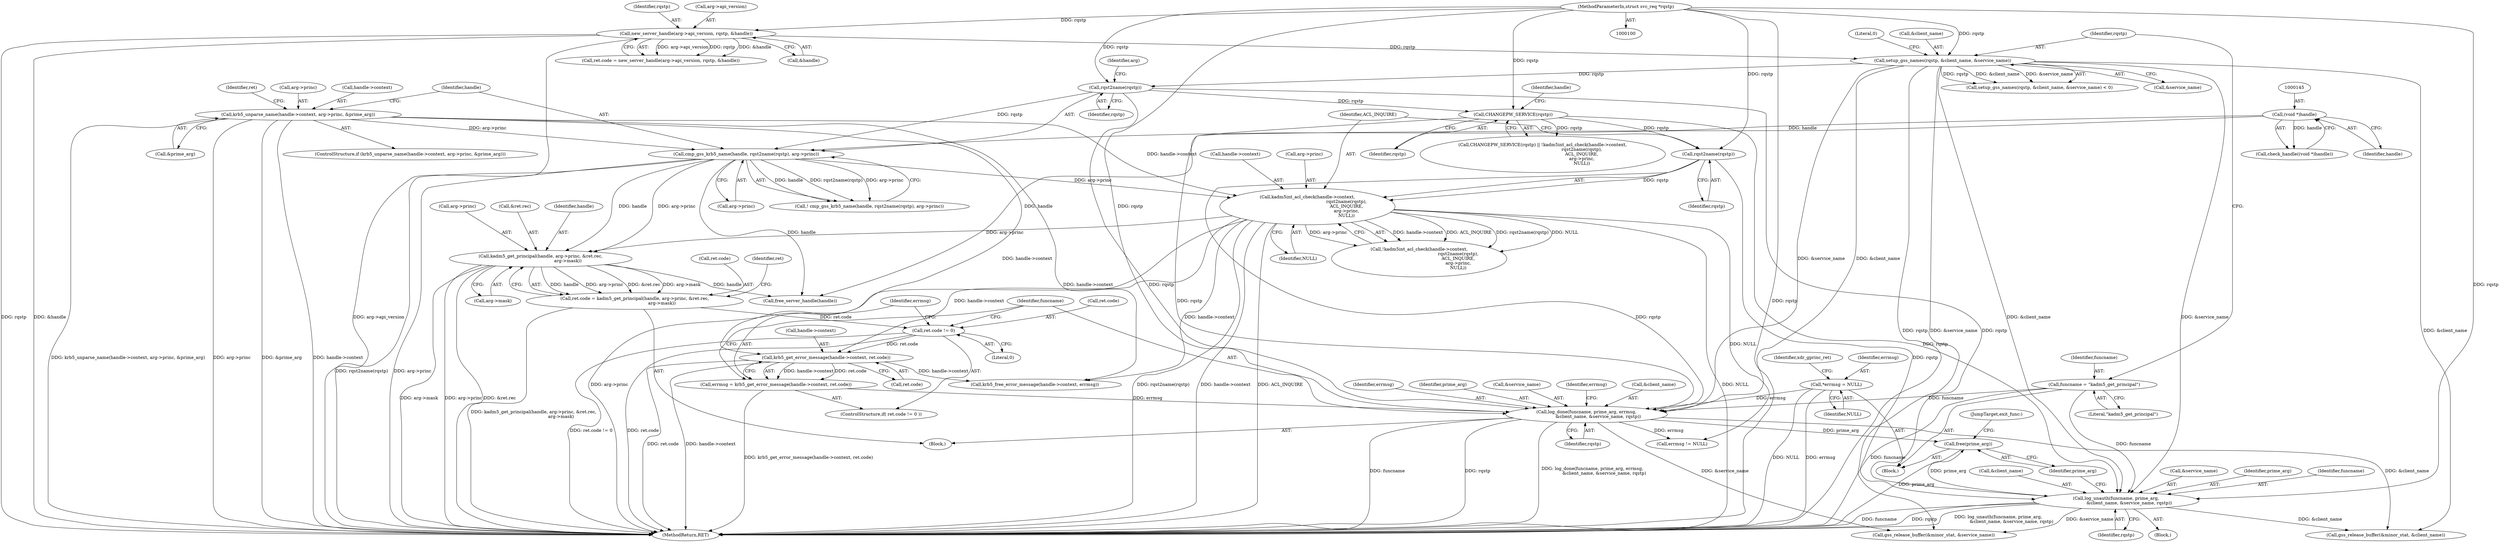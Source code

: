 digraph "0_krb5_83ed75feba32e46f736fcce0d96a0445f29b96c2_10@API" {
"1000281" [label="(Call,free(prime_arg))"];
"1000263" [label="(Call,log_done(funcname, prime_arg, errmsg,\n                 &client_name, &service_name, rqstp))"];
"1000155" [label="(Call,funcname = \"kadm5_get_principal\")"];
"1000254" [label="(Call,errmsg = krb5_get_error_message(handle->context, ret.code))"];
"1000256" [label="(Call,krb5_get_error_message(handle->context, ret.code))"];
"1000205" [label="(Call,kadm5int_acl_check(handle->context,\n                                                        rqst2name(rqstp),\n                                                        ACL_INQUIRE,\n                                                        arg->princ,\n                                                        NULL))"];
"1000175" [label="(Call,krb5_unparse_name(handle->context, arg->princ, &prime_arg))"];
"1000209" [label="(Call,rqst2name(rqstp))"];
"1000202" [label="(Call,CHANGEPW_SERVICE(rqstp))"];
"1000196" [label="(Call,rqst2name(rqstp))"];
"1000160" [label="(Call,setup_gss_names(rqstp, &client_name, &service_name))"];
"1000130" [label="(Call,new_server_handle(arg->api_version, rqstp, &handle))"];
"1000102" [label="(MethodParameterIn,struct svc_req *rqstp)"];
"1000194" [label="(Call,cmp_gss_krb5_name(handle, rqst2name(rqstp), arg->princ))"];
"1000144" [label="(Call,(void *)handle)"];
"1000249" [label="(Call,ret.code != 0)"];
"1000232" [label="(Call,ret.code = kadm5_get_principal(handle, arg->princ, &ret.rec,\n                                       arg->mask))"];
"1000236" [label="(Call,kadm5_get_principal(handle, arg->princ, &ret.rec,\n                                       arg->mask))"];
"1000118" [label="(Call,*errmsg = NULL)"];
"1000222" [label="(Call,log_unauth(funcname, prime_arg,\n                   &client_name, &service_name, rqstp))"];
"1000182" [label="(Call,&prime_arg)"];
"1000257" [label="(Call,handle->context)"];
"1000273" [label="(Call,errmsg != NULL)"];
"1000232" [label="(Call,ret.code = kadm5_get_principal(handle, arg->princ, &ret.rec,\n                                       arg->mask))"];
"1000212" [label="(Call,arg->princ)"];
"1000210" [label="(Identifier,rqstp)"];
"1000156" [label="(Identifier,funcname)"];
"1000118" [label="(Call,*errmsg = NULL)"];
"1000271" [label="(Identifier,rqstp)"];
"1000211" [label="(Identifier,ACL_INQUIRE)"];
"1000146" [label="(Identifier,handle)"];
"1000162" [label="(Call,&client_name)"];
"1000265" [label="(Identifier,prime_arg)"];
"1000233" [label="(Call,ret.code)"];
"1000241" [label="(Call,&ret.rec)"];
"1000195" [label="(Identifier,handle)"];
"1000179" [label="(Call,arg->princ)"];
"1000176" [label="(Call,handle->context)"];
"1000209" [label="(Call,rqst2name(rqstp))"];
"1000236" [label="(Call,kadm5_get_principal(handle, arg->princ, &ret.rec,\n                                       arg->mask))"];
"1000227" [label="(Call,&service_name)"];
"1000144" [label="(Call,(void *)handle)"];
"1000126" [label="(Call,ret.code = new_server_handle(arg->api_version, rqstp, &handle))"];
"1000143" [label="(Call,check_handle((void *)handle))"];
"1000256" [label="(Call,krb5_get_error_message(handle->context, ret.code))"];
"1000215" [label="(Identifier,NULL)"];
"1000205" [label="(Call,kadm5int_acl_check(handle->context,\n                                                        rqst2name(rqstp),\n                                                        ACL_INQUIRE,\n                                                        arg->princ,\n                                                        NULL))"];
"1000206" [label="(Call,handle->context)"];
"1000248" [label="(ControlStructure,if( ret.code != 0 ))"];
"1000251" [label="(Identifier,ret)"];
"1000120" [label="(Identifier,NULL)"];
"1000161" [label="(Identifier,rqstp)"];
"1000164" [label="(Call,&service_name)"];
"1000119" [label="(Identifier,errmsg)"];
"1000160" [label="(Call,setup_gss_names(rqstp, &client_name, &service_name))"];
"1000216" [label="(Block,)"];
"1000264" [label="(Identifier,funcname)"];
"1000245" [label="(Call,arg->mask)"];
"1000102" [label="(MethodParameterIn,struct svc_req *rqstp)"];
"1000263" [label="(Call,log_done(funcname, prime_arg, errmsg,\n                 &client_name, &service_name, rqstp))"];
"1000260" [label="(Call,ret.code)"];
"1000231" [label="(Block,)"];
"1000175" [label="(Call,krb5_unparse_name(handle->context, arg->princ, &prime_arg))"];
"1000250" [label="(Call,ret.code)"];
"1000224" [label="(Identifier,prime_arg)"];
"1000122" [label="(Identifier,xdr_gprinc_ret)"];
"1000281" [label="(Call,free(prime_arg))"];
"1000294" [label="(Call,free_server_handle(handle))"];
"1000130" [label="(Call,new_server_handle(arg->api_version, rqstp, &handle))"];
"1000222" [label="(Call,log_unauth(funcname, prime_arg,\n                   &client_name, &service_name, rqstp))"];
"1000249" [label="(Call,ret.code != 0)"];
"1000155" [label="(Call,funcname = \"kadm5_get_principal\")"];
"1000157" [label="(Literal,\"kadm5_get_principal\")"];
"1000204" [label="(Call,!kadm5int_acl_check(handle->context,\n                                                        rqst2name(rqstp),\n                                                        ACL_INQUIRE,\n                                                        arg->princ,\n                                                        NULL))"];
"1000289" [label="(Call,gss_release_buffer(&minor_stat, &service_name))"];
"1000299" [label="(MethodReturn,RET)"];
"1000131" [label="(Call,arg->api_version)"];
"1000103" [label="(Block,)"];
"1000282" [label="(Identifier,prime_arg)"];
"1000269" [label="(Call,&service_name)"];
"1000253" [label="(Literal,0)"];
"1000283" [label="(JumpTarget,exit_func:)"];
"1000274" [label="(Identifier,errmsg)"];
"1000134" [label="(Identifier,rqstp)"];
"1000174" [label="(ControlStructure,if (krb5_unparse_name(handle->context, arg->princ, &prime_arg)))"];
"1000276" [label="(Call,krb5_free_error_message(handle->context, errmsg))"];
"1000254" [label="(Call,errmsg = krb5_get_error_message(handle->context, ret.code))"];
"1000197" [label="(Identifier,rqstp)"];
"1000166" [label="(Literal,0)"];
"1000198" [label="(Call,arg->princ)"];
"1000196" [label="(Call,rqst2name(rqstp))"];
"1000267" [label="(Call,&client_name)"];
"1000223" [label="(Identifier,funcname)"];
"1000194" [label="(Call,cmp_gss_krb5_name(handle, rqst2name(rqstp), arg->princ))"];
"1000284" [label="(Call,gss_release_buffer(&minor_stat, &client_name))"];
"1000225" [label="(Call,&client_name)"];
"1000135" [label="(Call,&handle)"];
"1000203" [label="(Identifier,rqstp)"];
"1000237" [label="(Identifier,handle)"];
"1000229" [label="(Identifier,rqstp)"];
"1000266" [label="(Identifier,errmsg)"];
"1000207" [label="(Identifier,handle)"];
"1000159" [label="(Call,setup_gss_names(rqstp, &client_name, &service_name) < 0)"];
"1000187" [label="(Identifier,ret)"];
"1000255" [label="(Identifier,errmsg)"];
"1000202" [label="(Call,CHANGEPW_SERVICE(rqstp))"];
"1000238" [label="(Call,arg->princ)"];
"1000201" [label="(Call,CHANGEPW_SERVICE(rqstp) || !kadm5int_acl_check(handle->context,\n                                                        rqst2name(rqstp),\n                                                        ACL_INQUIRE,\n                                                        arg->princ,\n                                                        NULL))"];
"1000199" [label="(Identifier,arg)"];
"1000193" [label="(Call,! cmp_gss_krb5_name(handle, rqst2name(rqstp), arg->princ))"];
"1000281" -> "1000103"  [label="AST: "];
"1000281" -> "1000282"  [label="CFG: "];
"1000282" -> "1000281"  [label="AST: "];
"1000283" -> "1000281"  [label="CFG: "];
"1000281" -> "1000299"  [label="DDG: prime_arg"];
"1000263" -> "1000281"  [label="DDG: prime_arg"];
"1000222" -> "1000281"  [label="DDG: prime_arg"];
"1000263" -> "1000231"  [label="AST: "];
"1000263" -> "1000271"  [label="CFG: "];
"1000264" -> "1000263"  [label="AST: "];
"1000265" -> "1000263"  [label="AST: "];
"1000266" -> "1000263"  [label="AST: "];
"1000267" -> "1000263"  [label="AST: "];
"1000269" -> "1000263"  [label="AST: "];
"1000271" -> "1000263"  [label="AST: "];
"1000274" -> "1000263"  [label="CFG: "];
"1000263" -> "1000299"  [label="DDG: log_done(funcname, prime_arg, errmsg,\n                 &client_name, &service_name, rqstp)"];
"1000263" -> "1000299"  [label="DDG: funcname"];
"1000263" -> "1000299"  [label="DDG: rqstp"];
"1000155" -> "1000263"  [label="DDG: funcname"];
"1000254" -> "1000263"  [label="DDG: errmsg"];
"1000118" -> "1000263"  [label="DDG: errmsg"];
"1000160" -> "1000263"  [label="DDG: &client_name"];
"1000160" -> "1000263"  [label="DDG: &service_name"];
"1000209" -> "1000263"  [label="DDG: rqstp"];
"1000202" -> "1000263"  [label="DDG: rqstp"];
"1000196" -> "1000263"  [label="DDG: rqstp"];
"1000102" -> "1000263"  [label="DDG: rqstp"];
"1000263" -> "1000273"  [label="DDG: errmsg"];
"1000263" -> "1000284"  [label="DDG: &client_name"];
"1000263" -> "1000289"  [label="DDG: &service_name"];
"1000155" -> "1000103"  [label="AST: "];
"1000155" -> "1000157"  [label="CFG: "];
"1000156" -> "1000155"  [label="AST: "];
"1000157" -> "1000155"  [label="AST: "];
"1000161" -> "1000155"  [label="CFG: "];
"1000155" -> "1000299"  [label="DDG: funcname"];
"1000155" -> "1000222"  [label="DDG: funcname"];
"1000254" -> "1000248"  [label="AST: "];
"1000254" -> "1000256"  [label="CFG: "];
"1000255" -> "1000254"  [label="AST: "];
"1000256" -> "1000254"  [label="AST: "];
"1000264" -> "1000254"  [label="CFG: "];
"1000254" -> "1000299"  [label="DDG: krb5_get_error_message(handle->context, ret.code)"];
"1000256" -> "1000254"  [label="DDG: handle->context"];
"1000256" -> "1000254"  [label="DDG: ret.code"];
"1000256" -> "1000260"  [label="CFG: "];
"1000257" -> "1000256"  [label="AST: "];
"1000260" -> "1000256"  [label="AST: "];
"1000256" -> "1000299"  [label="DDG: ret.code"];
"1000256" -> "1000299"  [label="DDG: handle->context"];
"1000205" -> "1000256"  [label="DDG: handle->context"];
"1000175" -> "1000256"  [label="DDG: handle->context"];
"1000249" -> "1000256"  [label="DDG: ret.code"];
"1000256" -> "1000276"  [label="DDG: handle->context"];
"1000205" -> "1000204"  [label="AST: "];
"1000205" -> "1000215"  [label="CFG: "];
"1000206" -> "1000205"  [label="AST: "];
"1000209" -> "1000205"  [label="AST: "];
"1000211" -> "1000205"  [label="AST: "];
"1000212" -> "1000205"  [label="AST: "];
"1000215" -> "1000205"  [label="AST: "];
"1000204" -> "1000205"  [label="CFG: "];
"1000205" -> "1000299"  [label="DDG: arg->princ"];
"1000205" -> "1000299"  [label="DDG: rqst2name(rqstp)"];
"1000205" -> "1000299"  [label="DDG: handle->context"];
"1000205" -> "1000299"  [label="DDG: ACL_INQUIRE"];
"1000205" -> "1000299"  [label="DDG: NULL"];
"1000205" -> "1000204"  [label="DDG: handle->context"];
"1000205" -> "1000204"  [label="DDG: ACL_INQUIRE"];
"1000205" -> "1000204"  [label="DDG: rqst2name(rqstp)"];
"1000205" -> "1000204"  [label="DDG: NULL"];
"1000205" -> "1000204"  [label="DDG: arg->princ"];
"1000175" -> "1000205"  [label="DDG: handle->context"];
"1000209" -> "1000205"  [label="DDG: rqstp"];
"1000194" -> "1000205"  [label="DDG: arg->princ"];
"1000205" -> "1000236"  [label="DDG: arg->princ"];
"1000205" -> "1000273"  [label="DDG: NULL"];
"1000205" -> "1000276"  [label="DDG: handle->context"];
"1000175" -> "1000174"  [label="AST: "];
"1000175" -> "1000182"  [label="CFG: "];
"1000176" -> "1000175"  [label="AST: "];
"1000179" -> "1000175"  [label="AST: "];
"1000182" -> "1000175"  [label="AST: "];
"1000187" -> "1000175"  [label="CFG: "];
"1000195" -> "1000175"  [label="CFG: "];
"1000175" -> "1000299"  [label="DDG: arg->princ"];
"1000175" -> "1000299"  [label="DDG: &prime_arg"];
"1000175" -> "1000299"  [label="DDG: handle->context"];
"1000175" -> "1000299"  [label="DDG: krb5_unparse_name(handle->context, arg->princ, &prime_arg)"];
"1000175" -> "1000194"  [label="DDG: arg->princ"];
"1000175" -> "1000276"  [label="DDG: handle->context"];
"1000209" -> "1000210"  [label="CFG: "];
"1000210" -> "1000209"  [label="AST: "];
"1000211" -> "1000209"  [label="CFG: "];
"1000202" -> "1000209"  [label="DDG: rqstp"];
"1000102" -> "1000209"  [label="DDG: rqstp"];
"1000209" -> "1000222"  [label="DDG: rqstp"];
"1000202" -> "1000201"  [label="AST: "];
"1000202" -> "1000203"  [label="CFG: "];
"1000203" -> "1000202"  [label="AST: "];
"1000207" -> "1000202"  [label="CFG: "];
"1000201" -> "1000202"  [label="CFG: "];
"1000202" -> "1000201"  [label="DDG: rqstp"];
"1000196" -> "1000202"  [label="DDG: rqstp"];
"1000102" -> "1000202"  [label="DDG: rqstp"];
"1000202" -> "1000222"  [label="DDG: rqstp"];
"1000196" -> "1000194"  [label="AST: "];
"1000196" -> "1000197"  [label="CFG: "];
"1000197" -> "1000196"  [label="AST: "];
"1000199" -> "1000196"  [label="CFG: "];
"1000196" -> "1000194"  [label="DDG: rqstp"];
"1000160" -> "1000196"  [label="DDG: rqstp"];
"1000102" -> "1000196"  [label="DDG: rqstp"];
"1000196" -> "1000222"  [label="DDG: rqstp"];
"1000160" -> "1000159"  [label="AST: "];
"1000160" -> "1000164"  [label="CFG: "];
"1000161" -> "1000160"  [label="AST: "];
"1000162" -> "1000160"  [label="AST: "];
"1000164" -> "1000160"  [label="AST: "];
"1000166" -> "1000160"  [label="CFG: "];
"1000160" -> "1000299"  [label="DDG: rqstp"];
"1000160" -> "1000159"  [label="DDG: rqstp"];
"1000160" -> "1000159"  [label="DDG: &client_name"];
"1000160" -> "1000159"  [label="DDG: &service_name"];
"1000130" -> "1000160"  [label="DDG: rqstp"];
"1000102" -> "1000160"  [label="DDG: rqstp"];
"1000160" -> "1000222"  [label="DDG: &client_name"];
"1000160" -> "1000222"  [label="DDG: &service_name"];
"1000160" -> "1000284"  [label="DDG: &client_name"];
"1000160" -> "1000289"  [label="DDG: &service_name"];
"1000130" -> "1000126"  [label="AST: "];
"1000130" -> "1000135"  [label="CFG: "];
"1000131" -> "1000130"  [label="AST: "];
"1000134" -> "1000130"  [label="AST: "];
"1000135" -> "1000130"  [label="AST: "];
"1000126" -> "1000130"  [label="CFG: "];
"1000130" -> "1000299"  [label="DDG: rqstp"];
"1000130" -> "1000299"  [label="DDG: &handle"];
"1000130" -> "1000299"  [label="DDG: arg->api_version"];
"1000130" -> "1000126"  [label="DDG: arg->api_version"];
"1000130" -> "1000126"  [label="DDG: rqstp"];
"1000130" -> "1000126"  [label="DDG: &handle"];
"1000102" -> "1000130"  [label="DDG: rqstp"];
"1000102" -> "1000100"  [label="AST: "];
"1000102" -> "1000299"  [label="DDG: rqstp"];
"1000102" -> "1000222"  [label="DDG: rqstp"];
"1000194" -> "1000193"  [label="AST: "];
"1000194" -> "1000198"  [label="CFG: "];
"1000195" -> "1000194"  [label="AST: "];
"1000198" -> "1000194"  [label="AST: "];
"1000193" -> "1000194"  [label="CFG: "];
"1000194" -> "1000299"  [label="DDG: rqst2name(rqstp)"];
"1000194" -> "1000299"  [label="DDG: arg->princ"];
"1000194" -> "1000193"  [label="DDG: handle"];
"1000194" -> "1000193"  [label="DDG: rqst2name(rqstp)"];
"1000194" -> "1000193"  [label="DDG: arg->princ"];
"1000144" -> "1000194"  [label="DDG: handle"];
"1000194" -> "1000236"  [label="DDG: handle"];
"1000194" -> "1000236"  [label="DDG: arg->princ"];
"1000194" -> "1000294"  [label="DDG: handle"];
"1000144" -> "1000143"  [label="AST: "];
"1000144" -> "1000146"  [label="CFG: "];
"1000145" -> "1000144"  [label="AST: "];
"1000146" -> "1000144"  [label="AST: "];
"1000143" -> "1000144"  [label="CFG: "];
"1000144" -> "1000143"  [label="DDG: handle"];
"1000144" -> "1000294"  [label="DDG: handle"];
"1000249" -> "1000248"  [label="AST: "];
"1000249" -> "1000253"  [label="CFG: "];
"1000250" -> "1000249"  [label="AST: "];
"1000253" -> "1000249"  [label="AST: "];
"1000255" -> "1000249"  [label="CFG: "];
"1000264" -> "1000249"  [label="CFG: "];
"1000249" -> "1000299"  [label="DDG: ret.code"];
"1000249" -> "1000299"  [label="DDG: ret.code != 0"];
"1000232" -> "1000249"  [label="DDG: ret.code"];
"1000232" -> "1000231"  [label="AST: "];
"1000232" -> "1000236"  [label="CFG: "];
"1000233" -> "1000232"  [label="AST: "];
"1000236" -> "1000232"  [label="AST: "];
"1000251" -> "1000232"  [label="CFG: "];
"1000232" -> "1000299"  [label="DDG: kadm5_get_principal(handle, arg->princ, &ret.rec,\n                                       arg->mask)"];
"1000236" -> "1000232"  [label="DDG: handle"];
"1000236" -> "1000232"  [label="DDG: arg->princ"];
"1000236" -> "1000232"  [label="DDG: &ret.rec"];
"1000236" -> "1000232"  [label="DDG: arg->mask"];
"1000236" -> "1000245"  [label="CFG: "];
"1000237" -> "1000236"  [label="AST: "];
"1000238" -> "1000236"  [label="AST: "];
"1000241" -> "1000236"  [label="AST: "];
"1000245" -> "1000236"  [label="AST: "];
"1000236" -> "1000299"  [label="DDG: arg->princ"];
"1000236" -> "1000299"  [label="DDG: arg->mask"];
"1000236" -> "1000299"  [label="DDG: &ret.rec"];
"1000236" -> "1000294"  [label="DDG: handle"];
"1000118" -> "1000103"  [label="AST: "];
"1000118" -> "1000120"  [label="CFG: "];
"1000119" -> "1000118"  [label="AST: "];
"1000120" -> "1000118"  [label="AST: "];
"1000122" -> "1000118"  [label="CFG: "];
"1000118" -> "1000299"  [label="DDG: NULL"];
"1000118" -> "1000299"  [label="DDG: errmsg"];
"1000222" -> "1000216"  [label="AST: "];
"1000222" -> "1000229"  [label="CFG: "];
"1000223" -> "1000222"  [label="AST: "];
"1000224" -> "1000222"  [label="AST: "];
"1000225" -> "1000222"  [label="AST: "];
"1000227" -> "1000222"  [label="AST: "];
"1000229" -> "1000222"  [label="AST: "];
"1000282" -> "1000222"  [label="CFG: "];
"1000222" -> "1000299"  [label="DDG: funcname"];
"1000222" -> "1000299"  [label="DDG: rqstp"];
"1000222" -> "1000299"  [label="DDG: log_unauth(funcname, prime_arg,\n                   &client_name, &service_name, rqstp)"];
"1000222" -> "1000284"  [label="DDG: &client_name"];
"1000222" -> "1000289"  [label="DDG: &service_name"];
}
